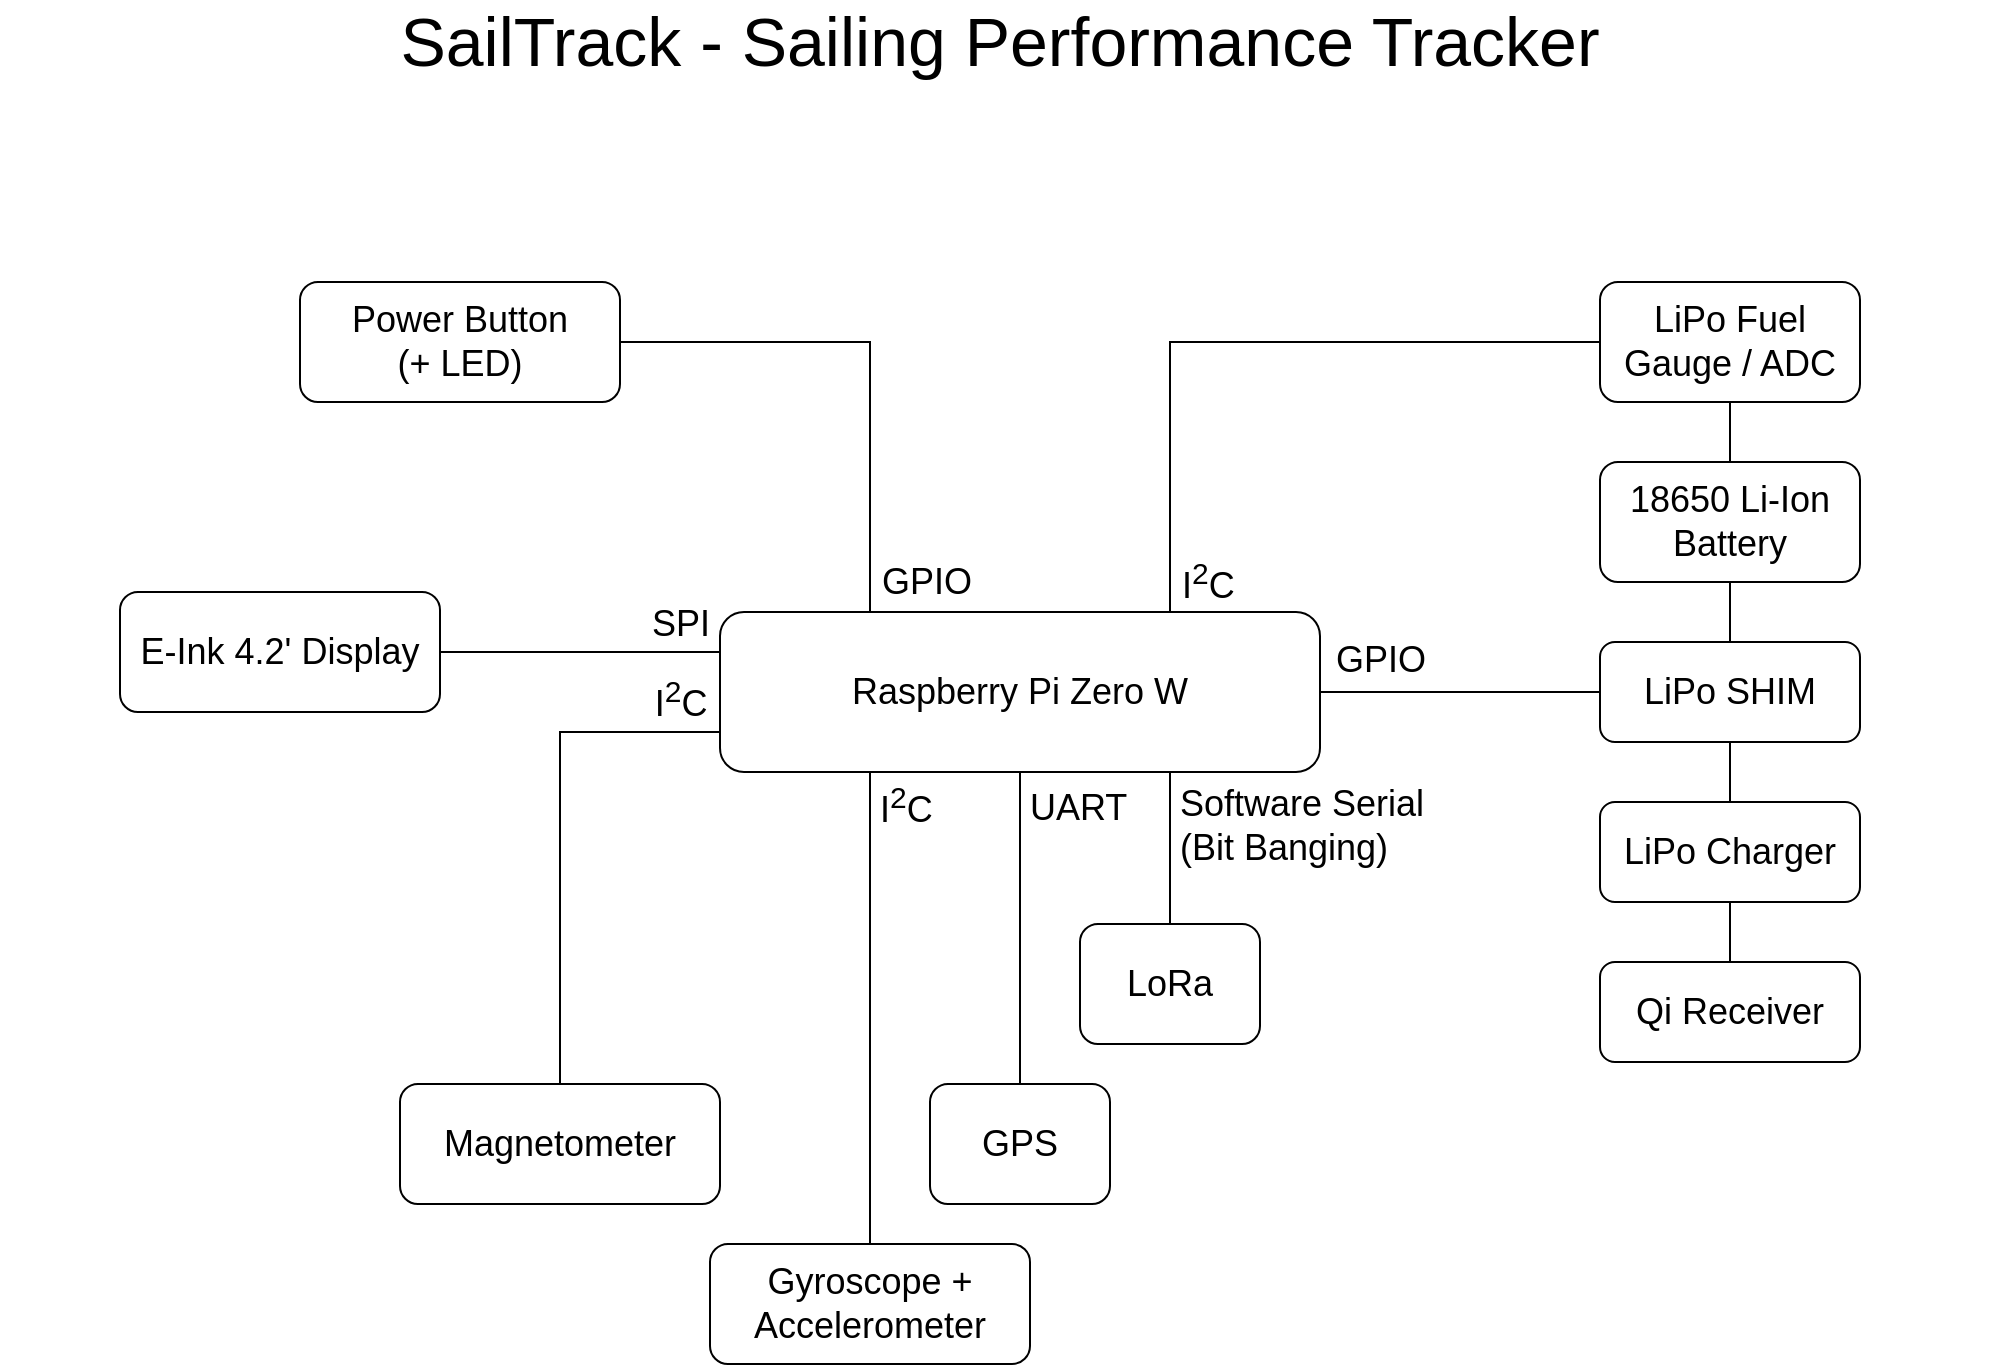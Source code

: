 <mxfile version="13.6.2" type="github">
  <diagram id="V4FTzWyZD4six6puE1jL" name="Block Scheme">
    <mxGraphModel dx="1395" dy="926" grid="1" gridSize="10" guides="1" tooltips="1" connect="1" arrows="1" fold="1" page="1" pageScale="1" pageWidth="1169" pageHeight="827" math="0" shadow="0">
      <root>
        <mxCell id="0" />
        <mxCell id="1" parent="0" />
        <mxCell id="_kuUMLCEP43ewe5qfL54-1" value="SailTrack - Sailing Performance Tracker" style="text;html=1;strokeColor=none;fillColor=none;align=center;verticalAlign=middle;whiteSpace=wrap;rounded=0;fontFamily=Helvetica;FType=g;fontStyle=0;fontSize=34;labelBorderColor=none;" vertex="1" parent="1">
          <mxGeometry x="80" y="40" width="1000" height="40" as="geometry" />
        </mxCell>
        <mxCell id="_kuUMLCEP43ewe5qfL54-18" style="edgeStyle=orthogonalEdgeStyle;rounded=0;orthogonalLoop=1;jettySize=auto;html=1;exitX=1;exitY=0.5;exitDx=0;exitDy=0;entryX=0;entryY=0.5;entryDx=0;entryDy=0;endArrow=none;endFill=0;fontFamily=Helvetica;fontSize=18;" edge="1" parent="1" source="_kuUMLCEP43ewe5qfL54-2" target="_kuUMLCEP43ewe5qfL54-7">
          <mxGeometry relative="1" as="geometry" />
        </mxCell>
        <mxCell id="_kuUMLCEP43ewe5qfL54-49" value="GPIO" style="edgeLabel;html=1;align=center;verticalAlign=middle;resizable=0;points=[];fontSize=18;fontFamily=Helvetica;" vertex="1" connectable="0" parent="_kuUMLCEP43ewe5qfL54-18">
          <mxGeometry x="-0.307" relative="1" as="geometry">
            <mxPoint x="-19.24" y="-16" as="offset" />
          </mxGeometry>
        </mxCell>
        <mxCell id="_kuUMLCEP43ewe5qfL54-38" style="edgeStyle=orthogonalEdgeStyle;rounded=0;orthogonalLoop=1;jettySize=auto;html=1;exitX=0.25;exitY=1;exitDx=0;exitDy=0;entryX=0.5;entryY=0;entryDx=0;entryDy=0;endArrow=none;endFill=0;fontFamily=Helvetica;fontSize=18;" edge="1" parent="1" source="_kuUMLCEP43ewe5qfL54-2" target="_kuUMLCEP43ewe5qfL54-36">
          <mxGeometry relative="1" as="geometry" />
        </mxCell>
        <mxCell id="_kuUMLCEP43ewe5qfL54-39" value="I&lt;sup&gt;2&lt;/sup&gt;C" style="edgeLabel;html=1;align=left;verticalAlign=middle;resizable=0;points=[];fontSize=18;fontFamily=Helvetica;" vertex="1" connectable="0" parent="_kuUMLCEP43ewe5qfL54-38">
          <mxGeometry x="-0.627" y="3" relative="1" as="geometry">
            <mxPoint y="-27" as="offset" />
          </mxGeometry>
        </mxCell>
        <mxCell id="_kuUMLCEP43ewe5qfL54-2" value="&lt;font style=&quot;font-size: 18px&quot;&gt;Raspberry Pi Zero W&lt;/font&gt;" style="rounded=1;whiteSpace=wrap;html=1;fontFamily=Helvetica;fontSize=18;align=center;" vertex="1" parent="1">
          <mxGeometry x="440" y="345" width="300" height="80" as="geometry" />
        </mxCell>
        <mxCell id="_kuUMLCEP43ewe5qfL54-20" style="edgeStyle=orthogonalEdgeStyle;rounded=0;orthogonalLoop=1;jettySize=auto;html=1;exitX=0.5;exitY=1;exitDx=0;exitDy=0;entryX=0.5;entryY=0;entryDx=0;entryDy=0;endArrow=none;endFill=0;fontFamily=Helvetica;fontSize=18;" edge="1" parent="1" source="_kuUMLCEP43ewe5qfL54-5" target="_kuUMLCEP43ewe5qfL54-7">
          <mxGeometry relative="1" as="geometry" />
        </mxCell>
        <mxCell id="_kuUMLCEP43ewe5qfL54-5" value="&lt;font style=&quot;font-size: 18px&quot;&gt;18650 Li-Ion Battery&lt;/font&gt;" style="rounded=1;whiteSpace=wrap;html=1;fontFamily=Helvetica;fontSize=18;align=center;" vertex="1" parent="1">
          <mxGeometry x="880" y="270" width="130" height="60" as="geometry" />
        </mxCell>
        <mxCell id="_kuUMLCEP43ewe5qfL54-21" style="edgeStyle=orthogonalEdgeStyle;rounded=0;orthogonalLoop=1;jettySize=auto;html=1;exitX=0.5;exitY=1;exitDx=0;exitDy=0;entryX=0.5;entryY=0;entryDx=0;entryDy=0;endArrow=none;endFill=0;fontFamily=Helvetica;fontSize=18;" edge="1" parent="1" source="_kuUMLCEP43ewe5qfL54-7" target="_kuUMLCEP43ewe5qfL54-9">
          <mxGeometry relative="1" as="geometry" />
        </mxCell>
        <mxCell id="_kuUMLCEP43ewe5qfL54-7" value="&lt;font style=&quot;font-size: 18px&quot;&gt;LiPo SHIM&lt;/font&gt;" style="rounded=1;whiteSpace=wrap;html=1;fontFamily=Helvetica;fontSize=18;align=center;" vertex="1" parent="1">
          <mxGeometry x="880" y="360" width="130" height="50" as="geometry" />
        </mxCell>
        <mxCell id="_kuUMLCEP43ewe5qfL54-22" style="edgeStyle=orthogonalEdgeStyle;rounded=0;orthogonalLoop=1;jettySize=auto;html=1;exitX=0.5;exitY=1;exitDx=0;exitDy=0;entryX=0.5;entryY=0;entryDx=0;entryDy=0;endArrow=none;endFill=0;fontFamily=Helvetica;fontSize=18;" edge="1" parent="1" source="_kuUMLCEP43ewe5qfL54-9" target="_kuUMLCEP43ewe5qfL54-11">
          <mxGeometry relative="1" as="geometry" />
        </mxCell>
        <mxCell id="_kuUMLCEP43ewe5qfL54-9" value="&lt;font style=&quot;font-size: 18px&quot;&gt;LiPo&amp;nbsp;Charger&lt;/font&gt;" style="rounded=1;whiteSpace=wrap;html=1;fontFamily=Helvetica;fontSize=18;align=center;" vertex="1" parent="1">
          <mxGeometry x="880" y="440" width="130" height="50" as="geometry" />
        </mxCell>
        <mxCell id="_kuUMLCEP43ewe5qfL54-11" value="&lt;font style=&quot;font-size: 18px&quot;&gt;Qi Receiver&lt;/font&gt;" style="rounded=1;whiteSpace=wrap;html=1;fontFamily=Helvetica;fontSize=18;align=center;" vertex="1" parent="1">
          <mxGeometry x="880" y="520" width="130" height="50" as="geometry" />
        </mxCell>
        <mxCell id="_kuUMLCEP43ewe5qfL54-16" style="edgeStyle=orthogonalEdgeStyle;rounded=0;orthogonalLoop=1;jettySize=auto;html=1;exitX=0.5;exitY=1;exitDx=0;exitDy=0;endArrow=none;endFill=0;fontFamily=Helvetica;fontSize=18;" edge="1" parent="1" source="_kuUMLCEP43ewe5qfL54-5" target="_kuUMLCEP43ewe5qfL54-5">
          <mxGeometry relative="1" as="geometry" />
        </mxCell>
        <mxCell id="_kuUMLCEP43ewe5qfL54-19" style="edgeStyle=orthogonalEdgeStyle;rounded=0;orthogonalLoop=1;jettySize=auto;html=1;exitX=0.5;exitY=1;exitDx=0;exitDy=0;entryX=0.5;entryY=0;entryDx=0;entryDy=0;endArrow=none;endFill=0;fontFamily=Helvetica;fontSize=18;" edge="1" parent="1" source="_kuUMLCEP43ewe5qfL54-17" target="_kuUMLCEP43ewe5qfL54-5">
          <mxGeometry relative="1" as="geometry" />
        </mxCell>
        <mxCell id="_kuUMLCEP43ewe5qfL54-23" style="edgeStyle=orthogonalEdgeStyle;rounded=0;orthogonalLoop=1;jettySize=auto;html=1;exitX=0;exitY=0.5;exitDx=0;exitDy=0;entryX=0.75;entryY=0;entryDx=0;entryDy=0;endArrow=none;endFill=0;fontFamily=Helvetica;fontSize=18;" edge="1" parent="1" source="_kuUMLCEP43ewe5qfL54-17" target="_kuUMLCEP43ewe5qfL54-2">
          <mxGeometry relative="1" as="geometry" />
        </mxCell>
        <mxCell id="_kuUMLCEP43ewe5qfL54-24" value="I&lt;sup&gt;2&lt;/sup&gt;C" style="edgeLabel;html=1;align=left;verticalAlign=middle;resizable=0;points=[];fontSize=18;fontFamily=Helvetica;" vertex="1" connectable="0" parent="_kuUMLCEP43ewe5qfL54-23">
          <mxGeometry x="-0.332" y="-4" relative="1" as="geometry">
            <mxPoint x="-93.53" y="123.97" as="offset" />
          </mxGeometry>
        </mxCell>
        <mxCell id="_kuUMLCEP43ewe5qfL54-17" value="&lt;font style=&quot;font-size: 18px&quot;&gt;LiPo Fuel Gauge / ADC&lt;/font&gt;" style="rounded=1;whiteSpace=wrap;html=1;fontFamily=Helvetica;fontSize=18;align=center;" vertex="1" parent="1">
          <mxGeometry x="880" y="180" width="130" height="60" as="geometry" />
        </mxCell>
        <mxCell id="_kuUMLCEP43ewe5qfL54-26" style="edgeStyle=orthogonalEdgeStyle;rounded=0;orthogonalLoop=1;jettySize=auto;html=1;exitX=0.5;exitY=0;exitDx=0;exitDy=0;entryX=0.75;entryY=1;entryDx=0;entryDy=0;endArrow=none;endFill=0;fontFamily=Helvetica;fontSize=18;" edge="1" parent="1" source="_kuUMLCEP43ewe5qfL54-25" target="_kuUMLCEP43ewe5qfL54-2">
          <mxGeometry relative="1" as="geometry" />
        </mxCell>
        <mxCell id="_kuUMLCEP43ewe5qfL54-27" value="Software Serial&lt;br&gt;(Bit Banging)" style="edgeLabel;html=1;align=left;verticalAlign=middle;resizable=0;points=[];fontSize=18;fontFamily=Helvetica;" vertex="1" connectable="0" parent="_kuUMLCEP43ewe5qfL54-26">
          <mxGeometry x="0.231" y="-1" relative="1" as="geometry">
            <mxPoint x="2" y="-2" as="offset" />
          </mxGeometry>
        </mxCell>
        <mxCell id="_kuUMLCEP43ewe5qfL54-25" value="&lt;font style=&quot;font-size: 18px&quot;&gt;LoRa&lt;/font&gt;" style="rounded=1;whiteSpace=wrap;html=1;fontFamily=Helvetica;fontSize=18;align=center;" vertex="1" parent="1">
          <mxGeometry x="620" y="501" width="90" height="60" as="geometry" />
        </mxCell>
        <mxCell id="_kuUMLCEP43ewe5qfL54-29" style="edgeStyle=orthogonalEdgeStyle;rounded=0;orthogonalLoop=1;jettySize=auto;html=1;exitX=0.5;exitY=0;exitDx=0;exitDy=0;entryX=0.5;entryY=1;entryDx=0;entryDy=0;endArrow=none;endFill=0;fontFamily=Helvetica;fontSize=18;" edge="1" parent="1" source="_kuUMLCEP43ewe5qfL54-28" target="_kuUMLCEP43ewe5qfL54-2">
          <mxGeometry relative="1" as="geometry" />
        </mxCell>
        <mxCell id="_kuUMLCEP43ewe5qfL54-30" value="UART" style="edgeLabel;html=1;align=left;verticalAlign=middle;resizable=0;points=[];fontSize=18;fontFamily=Helvetica;" vertex="1" connectable="0" parent="_kuUMLCEP43ewe5qfL54-29">
          <mxGeometry x="0.69" y="2" relative="1" as="geometry">
            <mxPoint x="5" y="-6" as="offset" />
          </mxGeometry>
        </mxCell>
        <mxCell id="_kuUMLCEP43ewe5qfL54-28" value="&lt;font style=&quot;font-size: 18px&quot;&gt;GPS&lt;/font&gt;" style="rounded=1;whiteSpace=wrap;html=1;fontFamily=Helvetica;fontSize=18;align=center;" vertex="1" parent="1">
          <mxGeometry x="545" y="581" width="90" height="60" as="geometry" />
        </mxCell>
        <mxCell id="_kuUMLCEP43ewe5qfL54-33" style="edgeStyle=orthogonalEdgeStyle;rounded=0;orthogonalLoop=1;jettySize=auto;html=1;exitX=1;exitY=0.5;exitDx=0;exitDy=0;endArrow=none;endFill=0;fontFamily=Helvetica;fontSize=18;entryX=0;entryY=0.25;entryDx=0;entryDy=0;" edge="1" parent="1" source="_kuUMLCEP43ewe5qfL54-31" target="_kuUMLCEP43ewe5qfL54-2">
          <mxGeometry relative="1" as="geometry">
            <mxPoint x="400" y="421" as="targetPoint" />
          </mxGeometry>
        </mxCell>
        <mxCell id="_kuUMLCEP43ewe5qfL54-35" value="SPI" style="edgeLabel;html=1;align=center;verticalAlign=middle;resizable=0;points=[];fontSize=18;fontFamily=Helvetica;" vertex="1" connectable="0" parent="_kuUMLCEP43ewe5qfL54-33">
          <mxGeometry x="-0.231" y="-2" relative="1" as="geometry">
            <mxPoint x="66" y="-16" as="offset" />
          </mxGeometry>
        </mxCell>
        <mxCell id="_kuUMLCEP43ewe5qfL54-31" value="&lt;font style=&quot;font-size: 18px&quot;&gt;E-Ink 4.2&#39; Display&lt;br&gt;&lt;/font&gt;" style="rounded=1;whiteSpace=wrap;html=1;fontFamily=Helvetica;fontSize=18;align=center;" vertex="1" parent="1">
          <mxGeometry x="140" y="335" width="160" height="60" as="geometry" />
        </mxCell>
        <mxCell id="_kuUMLCEP43ewe5qfL54-36" value="&lt;font style=&quot;font-size: 18px&quot;&gt;Gyroscope + Accelerometer&lt;/font&gt;" style="rounded=1;whiteSpace=wrap;html=1;fontFamily=Helvetica;fontSize=18;align=center;" vertex="1" parent="1">
          <mxGeometry x="435" y="661" width="160" height="60" as="geometry" />
        </mxCell>
        <mxCell id="_kuUMLCEP43ewe5qfL54-43" style="edgeStyle=orthogonalEdgeStyle;rounded=0;orthogonalLoop=1;jettySize=auto;html=1;exitX=0.5;exitY=0;exitDx=0;exitDy=0;entryX=0;entryY=0.75;entryDx=0;entryDy=0;endArrow=none;endFill=0;fontFamily=Helvetica;fontSize=18;" edge="1" parent="1" source="_kuUMLCEP43ewe5qfL54-40" target="_kuUMLCEP43ewe5qfL54-2">
          <mxGeometry relative="1" as="geometry" />
        </mxCell>
        <mxCell id="_kuUMLCEP43ewe5qfL54-44" value="I&lt;sup&gt;2&lt;/sup&gt;C" style="edgeLabel;html=1;align=center;verticalAlign=middle;resizable=0;points=[];fontSize=18;fontFamily=Helvetica;" vertex="1" connectable="0" parent="_kuUMLCEP43ewe5qfL54-43">
          <mxGeometry x="0.359" y="-21" relative="1" as="geometry">
            <mxPoint x="39" y="-18" as="offset" />
          </mxGeometry>
        </mxCell>
        <mxCell id="_kuUMLCEP43ewe5qfL54-40" value="&lt;font style=&quot;font-size: 18px&quot;&gt;Magnetometer&lt;/font&gt;" style="rounded=1;whiteSpace=wrap;html=1;fontFamily=Helvetica;fontSize=18;align=center;" vertex="1" parent="1">
          <mxGeometry x="280" y="581" width="160" height="60" as="geometry" />
        </mxCell>
        <mxCell id="_kuUMLCEP43ewe5qfL54-46" style="edgeStyle=orthogonalEdgeStyle;rounded=0;orthogonalLoop=1;jettySize=auto;html=1;exitX=1;exitY=0.5;exitDx=0;exitDy=0;entryX=0.25;entryY=0;entryDx=0;entryDy=0;endArrow=none;endFill=0;fontFamily=Helvetica;fontSize=18;" edge="1" parent="1" source="_kuUMLCEP43ewe5qfL54-45" target="_kuUMLCEP43ewe5qfL54-2">
          <mxGeometry relative="1" as="geometry" />
        </mxCell>
        <mxCell id="_kuUMLCEP43ewe5qfL54-47" value="GPIO" style="edgeLabel;html=1;align=left;verticalAlign=middle;resizable=0;points=[];fontSize=18;fontFamily=Helvetica;" vertex="1" connectable="0" parent="_kuUMLCEP43ewe5qfL54-46">
          <mxGeometry x="0.789" y="-1" relative="1" as="geometry">
            <mxPoint x="5" y="12.06" as="offset" />
          </mxGeometry>
        </mxCell>
        <mxCell id="_kuUMLCEP43ewe5qfL54-45" value="&lt;font style=&quot;font-size: 18px&quot;&gt;Power Button&lt;br&gt;(+ LED)&lt;/font&gt;" style="rounded=1;whiteSpace=wrap;html=1;fontFamily=Helvetica;fontSize=18;align=center;" vertex="1" parent="1">
          <mxGeometry x="230" y="180" width="160" height="60" as="geometry" />
        </mxCell>
      </root>
    </mxGraphModel>
  </diagram>
</mxfile>
